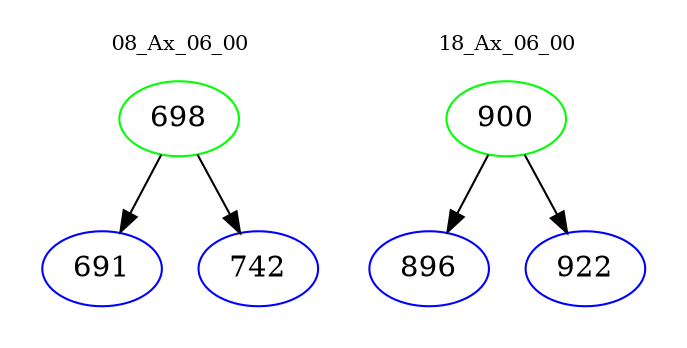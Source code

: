 digraph{
subgraph cluster_0 {
color = white
label = "08_Ax_06_00";
fontsize=10;
T0_698 [label="698", color="green"]
T0_698 -> T0_691 [color="black"]
T0_691 [label="691", color="blue"]
T0_698 -> T0_742 [color="black"]
T0_742 [label="742", color="blue"]
}
subgraph cluster_1 {
color = white
label = "18_Ax_06_00";
fontsize=10;
T1_900 [label="900", color="green"]
T1_900 -> T1_896 [color="black"]
T1_896 [label="896", color="blue"]
T1_900 -> T1_922 [color="black"]
T1_922 [label="922", color="blue"]
}
}
